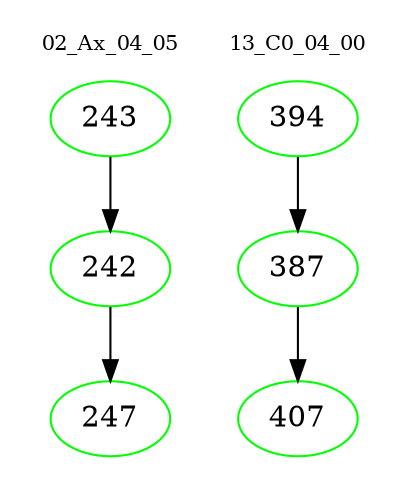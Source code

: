 digraph{
subgraph cluster_0 {
color = white
label = "02_Ax_04_05";
fontsize=10;
T0_243 [label="243", color="green"]
T0_243 -> T0_242 [color="black"]
T0_242 [label="242", color="green"]
T0_242 -> T0_247 [color="black"]
T0_247 [label="247", color="green"]
}
subgraph cluster_1 {
color = white
label = "13_C0_04_00";
fontsize=10;
T1_394 [label="394", color="green"]
T1_394 -> T1_387 [color="black"]
T1_387 [label="387", color="green"]
T1_387 -> T1_407 [color="black"]
T1_407 [label="407", color="green"]
}
}
